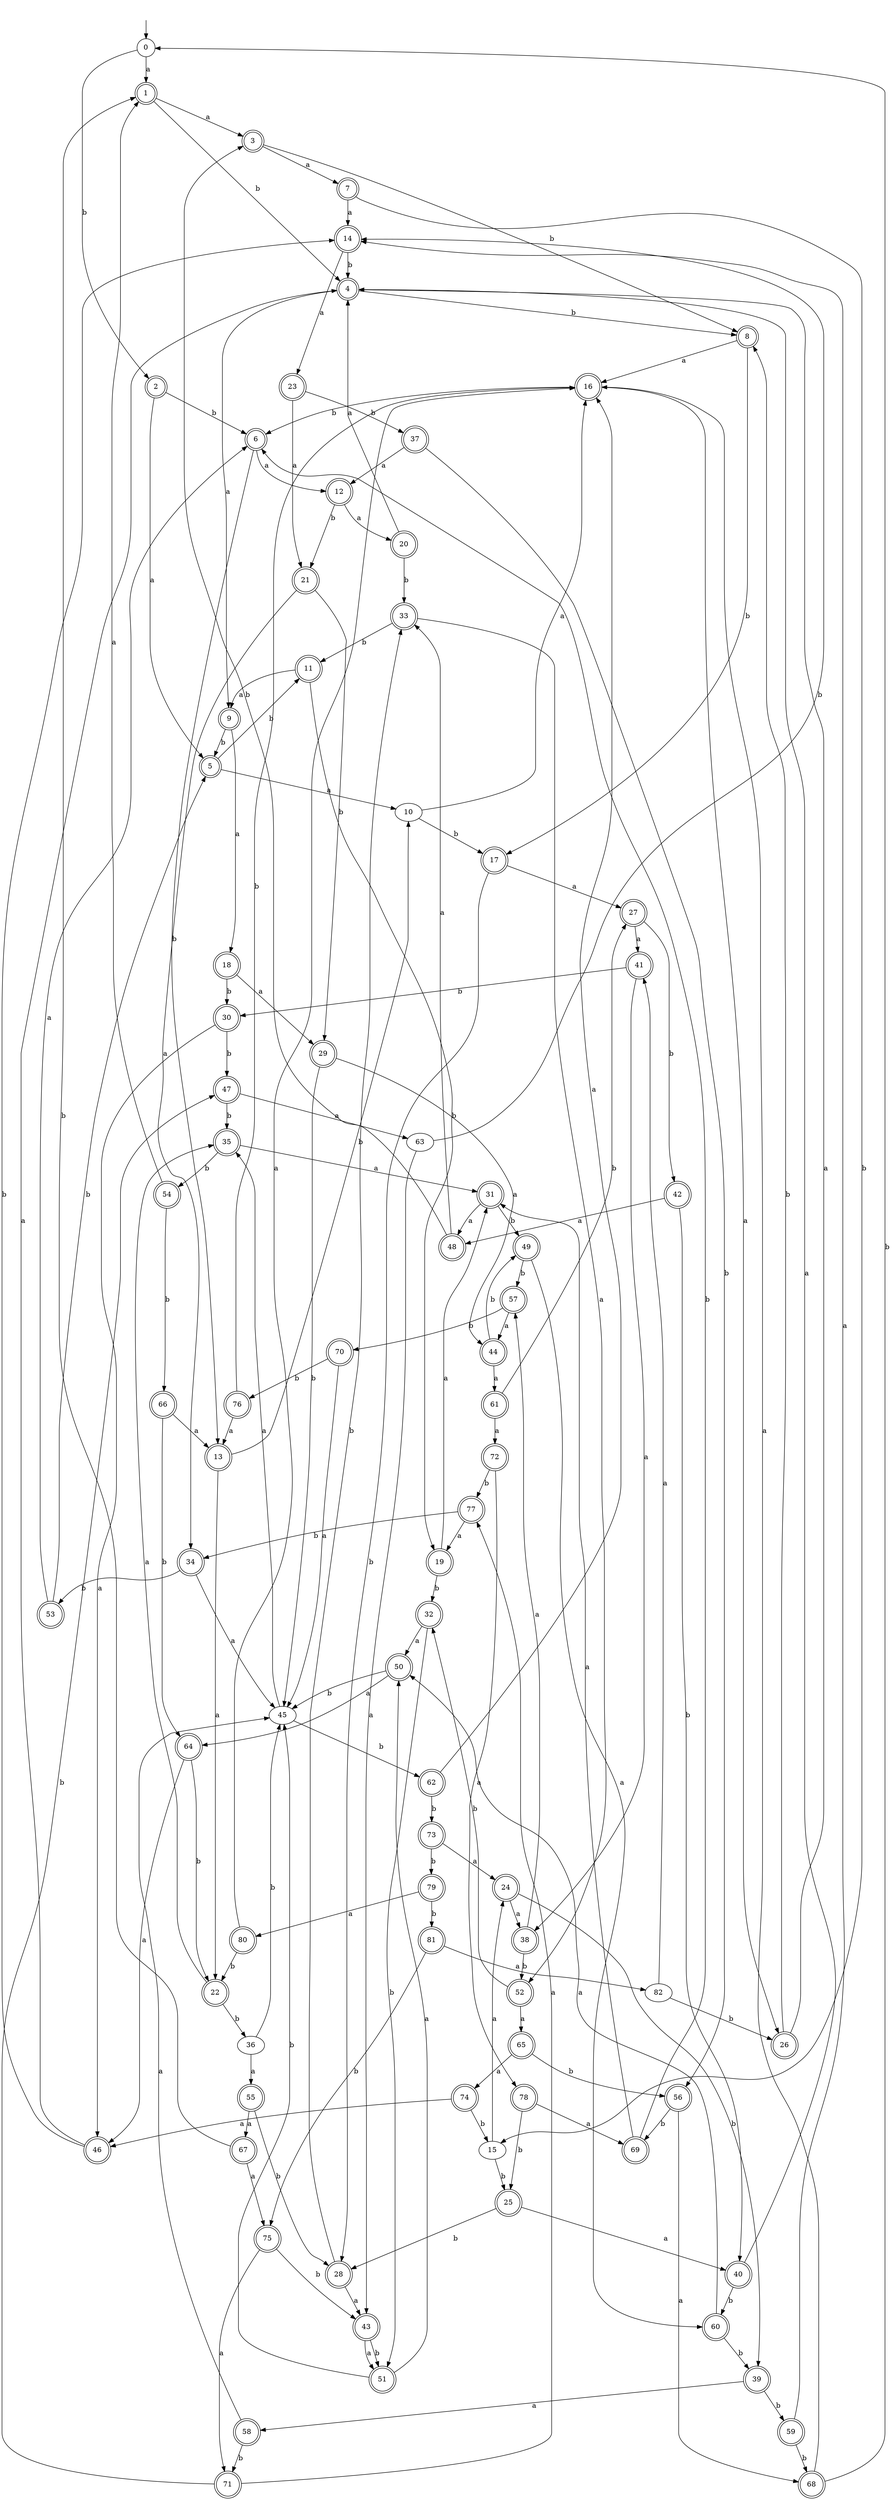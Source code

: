 digraph RandomDFA {
  __start0 [label="", shape=none];
  __start0 -> 0 [label=""];
  0 [shape=circle]
  0 -> 1 [label="a"]
  0 -> 2 [label="b"]
  1 [shape=doublecircle]
  1 -> 3 [label="a"]
  1 -> 4 [label="b"]
  2 [shape=doublecircle]
  2 -> 5 [label="a"]
  2 -> 6 [label="b"]
  3 [shape=doublecircle]
  3 -> 7 [label="a"]
  3 -> 8 [label="b"]
  4 [shape=doublecircle]
  4 -> 9 [label="a"]
  4 -> 8 [label="b"]
  5 [shape=doublecircle]
  5 -> 10 [label="a"]
  5 -> 11 [label="b"]
  6 [shape=doublecircle]
  6 -> 12 [label="a"]
  6 -> 13 [label="b"]
  7 [shape=doublecircle]
  7 -> 14 [label="a"]
  7 -> 15 [label="b"]
  8 [shape=doublecircle]
  8 -> 16 [label="a"]
  8 -> 17 [label="b"]
  9 [shape=doublecircle]
  9 -> 18 [label="a"]
  9 -> 5 [label="b"]
  10
  10 -> 16 [label="a"]
  10 -> 17 [label="b"]
  11 [shape=doublecircle]
  11 -> 9 [label="a"]
  11 -> 19 [label="b"]
  12 [shape=doublecircle]
  12 -> 20 [label="a"]
  12 -> 21 [label="b"]
  13 [shape=doublecircle]
  13 -> 22 [label="a"]
  13 -> 10 [label="b"]
  14 [shape=doublecircle]
  14 -> 23 [label="a"]
  14 -> 4 [label="b"]
  15
  15 -> 24 [label="a"]
  15 -> 25 [label="b"]
  16 [shape=doublecircle]
  16 -> 26 [label="a"]
  16 -> 6 [label="b"]
  17 [shape=doublecircle]
  17 -> 27 [label="a"]
  17 -> 28 [label="b"]
  18 [shape=doublecircle]
  18 -> 29 [label="a"]
  18 -> 30 [label="b"]
  19 [shape=doublecircle]
  19 -> 31 [label="a"]
  19 -> 32 [label="b"]
  20 [shape=doublecircle]
  20 -> 4 [label="a"]
  20 -> 33 [label="b"]
  21 [shape=doublecircle]
  21 -> 34 [label="a"]
  21 -> 29 [label="b"]
  22 [shape=doublecircle]
  22 -> 35 [label="a"]
  22 -> 36 [label="b"]
  23 [shape=doublecircle]
  23 -> 21 [label="a"]
  23 -> 37 [label="b"]
  24 [shape=doublecircle]
  24 -> 38 [label="a"]
  24 -> 39 [label="b"]
  25 [shape=doublecircle]
  25 -> 40 [label="a"]
  25 -> 28 [label="b"]
  26 [shape=doublecircle]
  26 -> 4 [label="a"]
  26 -> 8 [label="b"]
  27 [shape=doublecircle]
  27 -> 41 [label="a"]
  27 -> 42 [label="b"]
  28 [shape=doublecircle]
  28 -> 43 [label="a"]
  28 -> 33 [label="b"]
  29 [shape=doublecircle]
  29 -> 44 [label="a"]
  29 -> 45 [label="b"]
  30 [shape=doublecircle]
  30 -> 46 [label="a"]
  30 -> 47 [label="b"]
  31 [shape=doublecircle]
  31 -> 48 [label="a"]
  31 -> 49 [label="b"]
  32 [shape=doublecircle]
  32 -> 50 [label="a"]
  32 -> 51 [label="b"]
  33 [shape=doublecircle]
  33 -> 52 [label="a"]
  33 -> 11 [label="b"]
  34 [shape=doublecircle]
  34 -> 45 [label="a"]
  34 -> 53 [label="b"]
  35 [shape=doublecircle]
  35 -> 31 [label="a"]
  35 -> 54 [label="b"]
  36
  36 -> 55 [label="a"]
  36 -> 45 [label="b"]
  37 [shape=doublecircle]
  37 -> 12 [label="a"]
  37 -> 56 [label="b"]
  38 [shape=doublecircle]
  38 -> 57 [label="a"]
  38 -> 52 [label="b"]
  39 [shape=doublecircle]
  39 -> 58 [label="a"]
  39 -> 59 [label="b"]
  40 [shape=doublecircle]
  40 -> 4 [label="a"]
  40 -> 60 [label="b"]
  41 [shape=doublecircle]
  41 -> 38 [label="a"]
  41 -> 30 [label="b"]
  42 [shape=doublecircle]
  42 -> 48 [label="a"]
  42 -> 40 [label="b"]
  43 [shape=doublecircle]
  43 -> 51 [label="a"]
  43 -> 51 [label="b"]
  44 [shape=doublecircle]
  44 -> 61 [label="a"]
  44 -> 49 [label="b"]
  45
  45 -> 35 [label="a"]
  45 -> 62 [label="b"]
  46 [shape=doublecircle]
  46 -> 4 [label="a"]
  46 -> 14 [label="b"]
  47 [shape=doublecircle]
  47 -> 63 [label="a"]
  47 -> 35 [label="b"]
  48 [shape=doublecircle]
  48 -> 33 [label="a"]
  48 -> 3 [label="b"]
  49 [shape=doublecircle]
  49 -> 60 [label="a"]
  49 -> 57 [label="b"]
  50 [shape=doublecircle]
  50 -> 64 [label="a"]
  50 -> 45 [label="b"]
  51 [shape=doublecircle]
  51 -> 50 [label="a"]
  51 -> 45 [label="b"]
  52 [shape=doublecircle]
  52 -> 65 [label="a"]
  52 -> 32 [label="b"]
  53 [shape=doublecircle]
  53 -> 6 [label="a"]
  53 -> 5 [label="b"]
  54 [shape=doublecircle]
  54 -> 1 [label="a"]
  54 -> 66 [label="b"]
  55 [shape=doublecircle]
  55 -> 67 [label="a"]
  55 -> 28 [label="b"]
  56 [shape=doublecircle]
  56 -> 68 [label="a"]
  56 -> 69 [label="b"]
  57 [shape=doublecircle]
  57 -> 44 [label="a"]
  57 -> 70 [label="b"]
  58 [shape=doublecircle]
  58 -> 45 [label="a"]
  58 -> 71 [label="b"]
  59 [shape=doublecircle]
  59 -> 14 [label="a"]
  59 -> 68 [label="b"]
  60 [shape=doublecircle]
  60 -> 50 [label="a"]
  60 -> 39 [label="b"]
  61 [shape=doublecircle]
  61 -> 72 [label="a"]
  61 -> 27 [label="b"]
  62 [shape=doublecircle]
  62 -> 16 [label="a"]
  62 -> 73 [label="b"]
  63
  63 -> 43 [label="a"]
  63 -> 14 [label="b"]
  64 [shape=doublecircle]
  64 -> 46 [label="a"]
  64 -> 22 [label="b"]
  65 [shape=doublecircle]
  65 -> 74 [label="a"]
  65 -> 56 [label="b"]
  66 [shape=doublecircle]
  66 -> 13 [label="a"]
  66 -> 64 [label="b"]
  67 [shape=doublecircle]
  67 -> 75 [label="a"]
  67 -> 1 [label="b"]
  68 [shape=doublecircle]
  68 -> 16 [label="a"]
  68 -> 0 [label="b"]
  69 [shape=doublecircle]
  69 -> 31 [label="a"]
  69 -> 6 [label="b"]
  70 [shape=doublecircle]
  70 -> 45 [label="a"]
  70 -> 76 [label="b"]
  71 [shape=doublecircle]
  71 -> 77 [label="a"]
  71 -> 47 [label="b"]
  72 [shape=doublecircle]
  72 -> 78 [label="a"]
  72 -> 77 [label="b"]
  73 [shape=doublecircle]
  73 -> 24 [label="a"]
  73 -> 79 [label="b"]
  74 [shape=doublecircle]
  74 -> 46 [label="a"]
  74 -> 15 [label="b"]
  75 [shape=doublecircle]
  75 -> 71 [label="a"]
  75 -> 43 [label="b"]
  76 [shape=doublecircle]
  76 -> 13 [label="a"]
  76 -> 16 [label="b"]
  77 [shape=doublecircle]
  77 -> 19 [label="a"]
  77 -> 34 [label="b"]
  78 [shape=doublecircle]
  78 -> 69 [label="a"]
  78 -> 25 [label="b"]
  79 [shape=doublecircle]
  79 -> 80 [label="a"]
  79 -> 81 [label="b"]
  80 [shape=doublecircle]
  80 -> 16 [label="a"]
  80 -> 22 [label="b"]
  81 [shape=doublecircle]
  81 -> 82 [label="a"]
  81 -> 75 [label="b"]
  82
  82 -> 41 [label="a"]
  82 -> 26 [label="b"]
}
